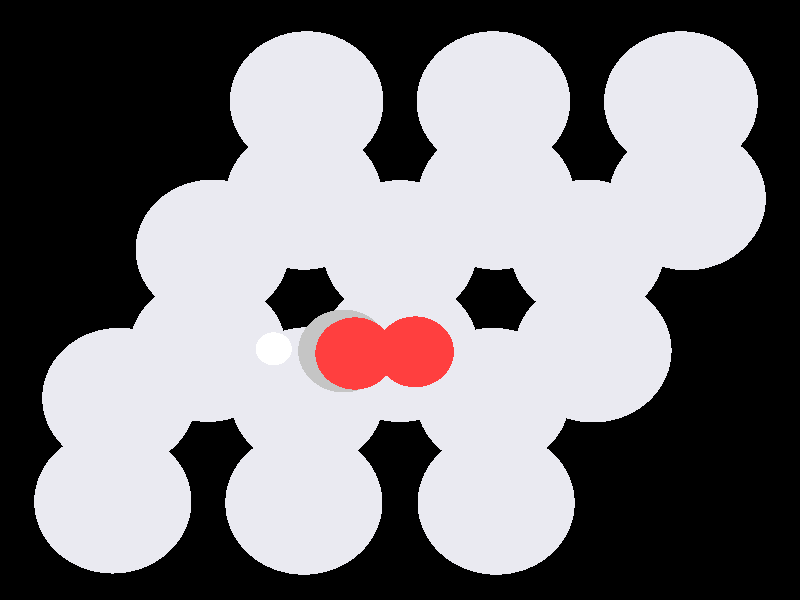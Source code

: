 #include "colors.inc"
#include "finish.inc"

global_settings {assumed_gamma 1 max_trace_level 6}
background {color White transmit 1.0}
camera {perspective
  right -11.34*x up 9.31*y
  direction 100.00*z
  location <0,0,100.00> look_at <0,0,0>}


light_source {<  2.00,   3.00,  40.00> color White
  area_light <0.70, 0, 0>, <0, 0.70, 0>, 3, 3
  adaptive 1 jitter}
// no fog
#declare simple = finish {phong 0.7}
#declare pale = finish {ambient 0.5 diffuse 0.85 roughness 0.001 specular 0.200 }
#declare intermediate = finish {ambient 0.3 diffuse 0.6 specular 0.1 roughness 0.04}
#declare vmd = finish {ambient 0.0 diffuse 0.65 phong 0.1 phong_size 40.0 specular 0.5 }
#declare jmol = finish {ambient 0.2 diffuse 0.6 specular 1 roughness 0.001 metallic}
#declare ase2 = finish {ambient 0.05 brilliance 3 diffuse 0.6 metallic specular 0.7 roughness 0.04 reflection 0.15}
#declare ase3 = finish {ambient 0.15 brilliance 2 diffuse 0.6 metallic specular 1.0 roughness 0.001 reflection 0.0}
#declare glass = finish {ambient 0.05 diffuse 0.3 specular 1.0 roughness 0.001}
#declare glass2 = finish {ambient 0.01 diffuse 0.3 specular 1.0 reflection 0.25 roughness 0.001}
#declare Rcell = 0.050;
#declare Rbond = 0.100;

#macro atom(LOC, R, COL, TRANS, FIN)
  sphere{LOC, R texture{pigment{color COL transmit TRANS} finish{FIN}}}
#end
#macro constrain(LOC, R, COL, TRANS FIN)
union{torus{R, Rcell rotate 45*z texture{pigment{color COL transmit TRANS} finish{FIN}}}
     torus{R, Rcell rotate -45*z texture{pigment{color COL transmit TRANS} finish{FIN}}}
     translate LOC}
#end

// no cell vertices
atom(< -4.24,  -1.62,  -6.51>, 1.16, rgb <0.82, 0.82, 0.88>, 0.0, ase3) // #0
atom(< -1.40,  -1.61,  -6.47>, 1.16, rgb <0.82, 0.82, 0.88>, 0.0, ase3) // #1
atom(<  1.40,  -1.62,  -6.48>, 1.16, rgb <0.82, 0.82, 0.88>, 0.0, ase3) // #2
atom(< -2.83,   0.83,  -6.50>, 1.16, rgb <0.82, 0.82, 0.88>, 0.0, ase3) // #3
atom(< -0.00,   0.82,  -6.47>, 1.16, rgb <0.82, 0.82, 0.88>, 0.0, ase3) // #4
atom(<  2.83,   0.83,  -6.50>, 1.16, rgb <0.82, 0.82, 0.88>, 0.0, ase3) // #5
atom(< -1.41,   3.28,  -6.51>, 1.16, rgb <0.82, 0.82, 0.88>, 0.0, ase3) // #6
atom(<  1.41,   3.28,  -6.51>, 1.16, rgb <0.82, 0.82, 0.88>, 0.0, ase3) // #7
atom(<  4.24,   3.28,  -6.50>, 1.16, rgb <0.82, 0.82, 0.88>, 0.0, ase3) // #8
atom(< -4.24,  -3.26,  -4.17>, 1.16, rgb <0.82, 0.82, 0.88>, 0.0, ase3) // #9
atom(< -1.42,  -3.28,  -4.19>, 1.16, rgb <0.82, 0.82, 0.88>, 0.0, ase3) // #10
atom(<  1.42,  -3.28,  -4.19>, 1.16, rgb <0.82, 0.82, 0.88>, 0.0, ase3) // #11
atom(< -2.84,  -0.81,  -4.18>, 1.16, rgb <0.82, 0.82, 0.88>, 0.0, ase3) // #12
atom(< -0.00,  -0.81,  -4.09>, 1.16, rgb <0.82, 0.82, 0.88>, 0.0, ase3) // #13
atom(<  2.85,  -0.82,  -4.20>, 1.16, rgb <0.82, 0.82, 0.88>, 0.0, ase3) // #14
atom(< -1.42,   1.65,  -4.19>, 1.16, rgb <0.82, 0.82, 0.88>, 0.0, ase3) // #15
atom(<  1.42,   1.65,  -4.19>, 1.16, rgb <0.82, 0.82, 0.88>, 0.0, ase3) // #16
atom(<  4.24,   1.64,  -4.17>, 1.16, rgb <0.82, 0.82, 0.88>, 0.0, ase3) // #17
atom(< -0.81,  -0.80,  -1.20>, 0.65, rgb <0.56, 0.56, 0.56>, 0.0, ase3) // #18
atom(< -1.82,  -0.77,  -1.67>, 0.26, rgb <1.00, 1.00, 1.00>, 0.0, ase3) // #19
atom(<  0.22,  -0.82,  -2.04>, 0.56, rgb <1.00, 0.05, 0.05>, 0.0, ase3) // #20
atom(< -0.64,  -0.83,   0.00>, 0.56, rgb <1.00, 0.05, 0.05>, 0.0, ase3) // #21

// no constraints
